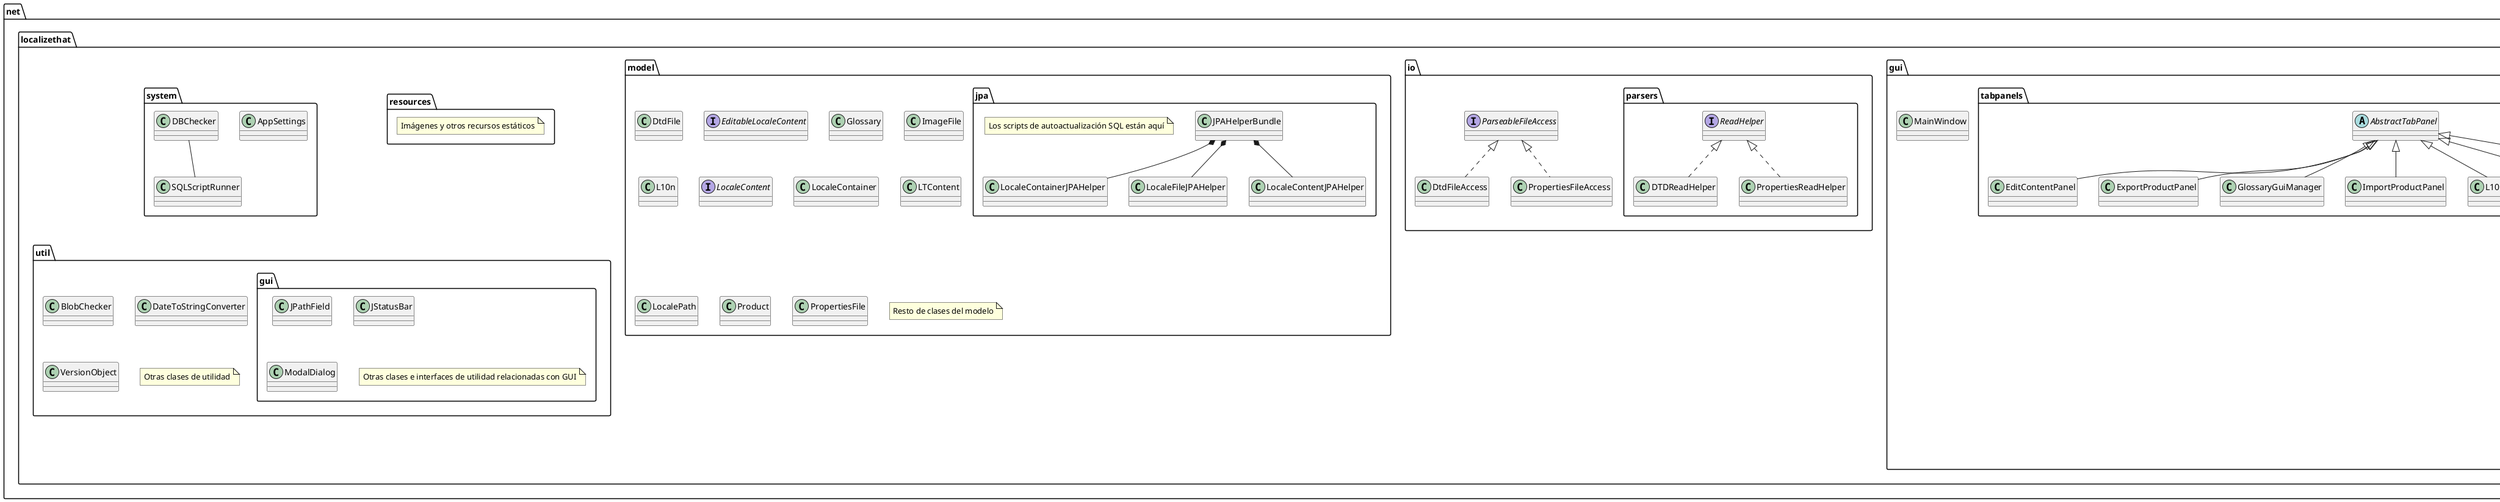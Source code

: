 @startuml
package net.localizethat.actions {
    class EditContentAction
    class ExportProductsAction
    class GlossaryManagerAction
    class L10nManagerAction
    class ProductManagerAction
    note "Otras acciones asociadas a opciones de menú" as N1
}

package net.localizethat.gui {
    package components {
        class ContentEditionPanel
        class ContentListEditPanel
        class ContentListTable
        class EllipsisUnicodeCharKeyAdapter
        note bottom: "Permite obtener el carácter elipsis rápidamente"
    }
    package dialogs {
        class ChooseTreePanel
        class ImportCSVGlossaryDialog
        class PreferencesDialog
        note "Otras clases de diálogo y apoyo" as N2
    }
    package models {
        class ContentListTableModel
        class GlosEntryTableModel
        class GlosTranslationTableModel
        class GlossaryTableModel
        class L10nTableModel
        class ListComboBoxGenericModel
        note "Otras clases de modelo de tablas y apoyo" as N3
    }
    package renderers {
        class SelectableListItem
    }
    package tabpanels {
        abstract class AbstractTabPanel
        class EditContentPanel
        class ExportProductPanel
        class GlossaryGuiManager
        class ImportProductPanel
        class L10nGuiManager
        class ProductManager
        class UpdateProductPanel
        AbstractTabPanel <|-- EditContentPanel
        AbstractTabPanel <|-- ExportProductPanel
        AbstractTabPanel <|-- GlossaryGuiManager
        AbstractTabPanel <|-- ImportProductPanel
        AbstractTabPanel <|-- L10nGuiManager
        AbstractTabPanel <|-- ProductManager
        AbstractTabPanel <|-- UpdateProductPanel
    }
    class MainWindow
}
package net.localizethat.io {
    package parsers {
        class DTDReadHelper
        class PropertiesReadHelper
        interface ReadHelper
        ReadHelper <|.. DTDReadHelper
        ReadHelper <|.. PropertiesReadHelper
    }
    class DtdFileAccess
    interface ParseableFileAccess
    class PropertiesFileAccess
    ParseableFileAccess <|.. DtdFileAccess
    ParseableFileAccess <|.. PropertiesFileAccess
}
package net.localizethat.model {
    package jpa {
        class JPAHelperBundle
        class LocaleContainerJPAHelper
        class LocaleFileJPAHelper
        class LocaleContentJPAHelper
        JPAHelperBundle *-- LocaleContainerJPAHelper
        JPAHelperBundle *-- LocaleFileJPAHelper
        JPAHelperBundle *-- LocaleContentJPAHelper
        note "Los scripts de autoactualización SQL están aquí" as N4
    }
    class DtdFile
    interface EditableLocaleContent
    class Glossary
    class ImageFile
    class L10n
    interface LocaleContent
    class LocaleContainer
    class LTContent
    class LocalePath
    class Product
    class PropertiesFile
    note "Resto de clases del modelo" as N5
}
package net.localizethat.resources {
    note "Imágenes y otros recursos estáticos" as N6
}
package net.localizethat.system {
    class AppSettings
    class DBChecker
    class SQLScriptRunner
    DBChecker -- SQLScriptRunner
}
package net.localizethat.tasks {
    class CSVImporterWorker
    class CheckGlossaryWorker
    class ExportProductWorker
    class ImportProductWorker
    class SavePreferencesWorker
    class UpdateProductWorker
}
package net.localizethat.util {
    package gui {
        class JPathField
        class JStatusBar
        class ModalDialog
        note "Otras clases e interfaces de utilidad relacionadas con GUI" as N7
    }
    class BlobChecker
    class DateToStringConverter
    class VersionObject
    note "Otras clases de utilidad" as N8
}
class Main
@enduml
